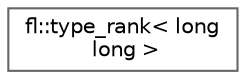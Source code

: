 digraph "Graphical Class Hierarchy"
{
 // INTERACTIVE_SVG=YES
 // LATEX_PDF_SIZE
  bgcolor="transparent";
  edge [fontname=Helvetica,fontsize=10,labelfontname=Helvetica,labelfontsize=10];
  node [fontname=Helvetica,fontsize=10,shape=box,height=0.2,width=0.4];
  rankdir="LR";
  Node0 [id="Node000000",label="fl::type_rank\< long\l long \>",height=0.2,width=0.4,color="grey40", fillcolor="white", style="filled",URL="$d3/d2d/structfl_1_1type__rank_3_01long_01long_01_4.html",tooltip=" "];
}
